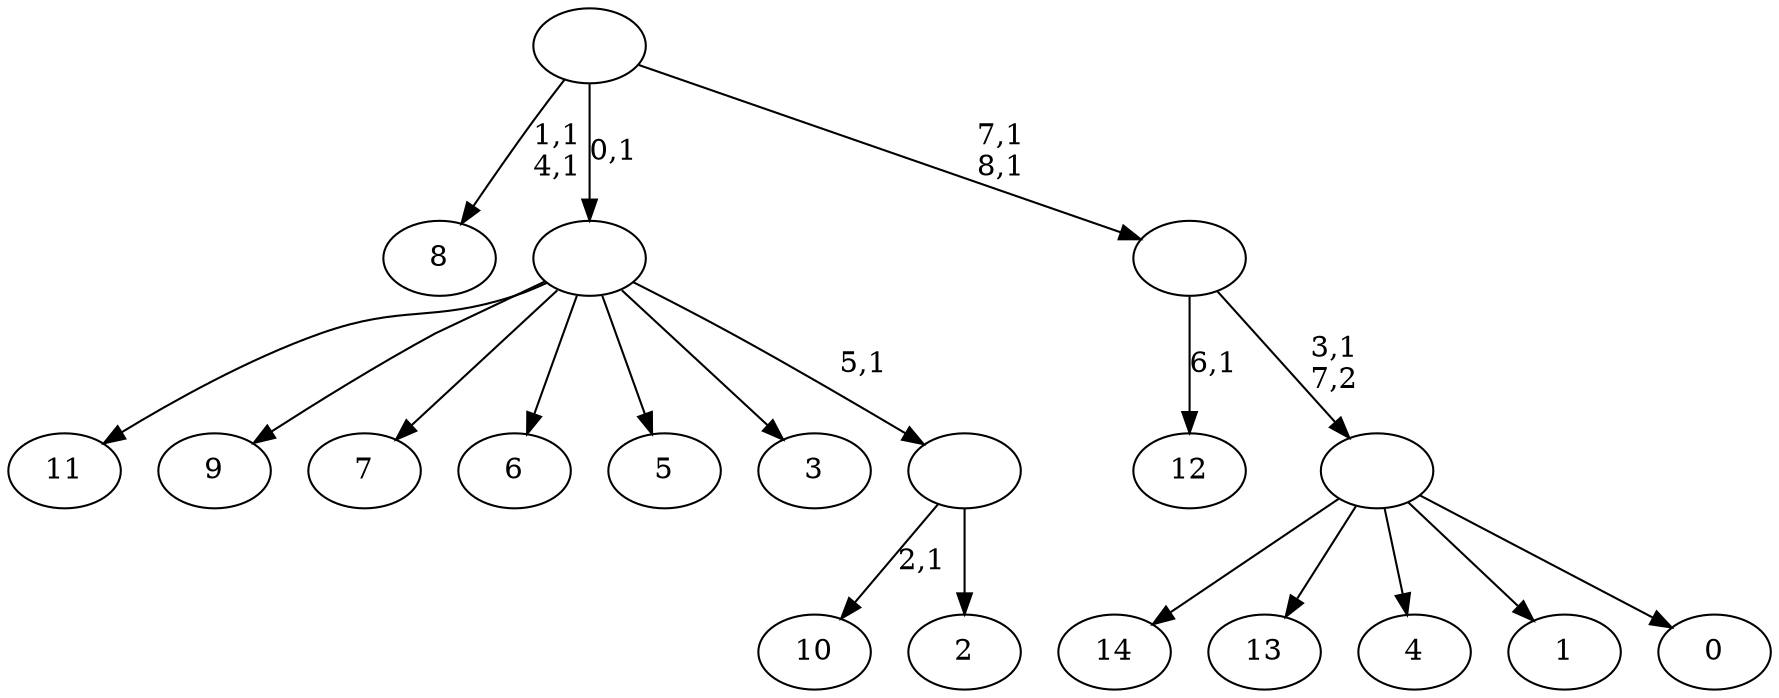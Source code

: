 digraph T {
	24 [label="14"]
	23 [label="13"]
	22 [label="12"]
	20 [label="11"]
	19 [label="10"]
	17 [label="9"]
	16 [label="8"]
	13 [label="7"]
	12 [label="6"]
	11 [label="5"]
	10 [label="4"]
	9 [label="3"]
	8 [label="2"]
	7 [label=""]
	6 [label=""]
	5 [label="1"]
	4 [label="0"]
	3 [label=""]
	2 [label=""]
	0 [label=""]
	7 -> 19 [label="2,1"]
	7 -> 8 [label=""]
	6 -> 20 [label=""]
	6 -> 17 [label=""]
	6 -> 13 [label=""]
	6 -> 12 [label=""]
	6 -> 11 [label=""]
	6 -> 9 [label=""]
	6 -> 7 [label="5,1"]
	3 -> 24 [label=""]
	3 -> 23 [label=""]
	3 -> 10 [label=""]
	3 -> 5 [label=""]
	3 -> 4 [label=""]
	2 -> 22 [label="6,1"]
	2 -> 3 [label="3,1\n7,2"]
	0 -> 2 [label="7,1\n8,1"]
	0 -> 16 [label="1,1\n4,1"]
	0 -> 6 [label="0,1"]
}
